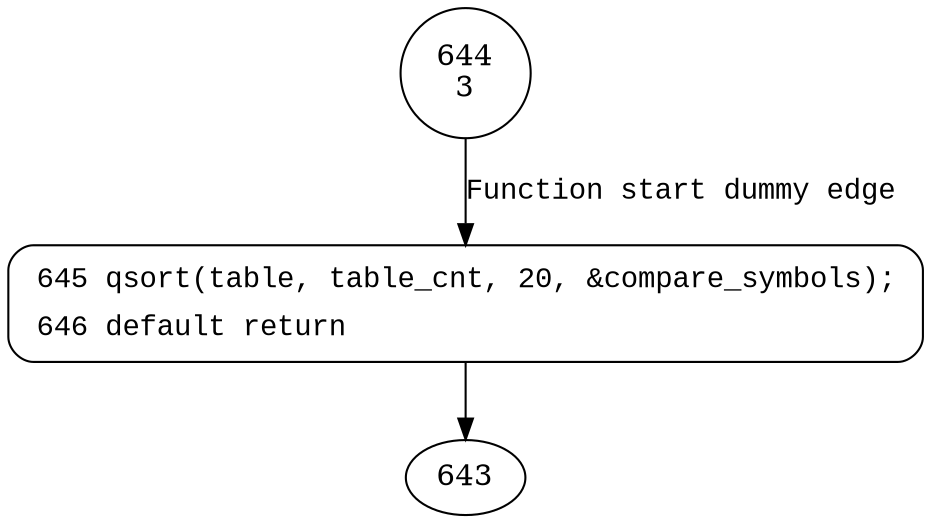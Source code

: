 digraph sort_symbols {
644 [shape="circle" label="644\n3"]
645 [shape="circle" label="645\n2"]
645 [style="filled,bold" penwidth="1" fillcolor="white" fontname="Courier New" shape="Mrecord" label=<<table border="0" cellborder="0" cellpadding="3" bgcolor="white"><tr><td align="right">645</td><td align="left">qsort(table, table_cnt, 20, &amp;compare_symbols);</td></tr><tr><td align="right">646</td><td align="left">default return</td></tr></table>>]
645 -> 643[label=""]
644 -> 645 [label="Function start dummy edge" fontname="Courier New"]
}